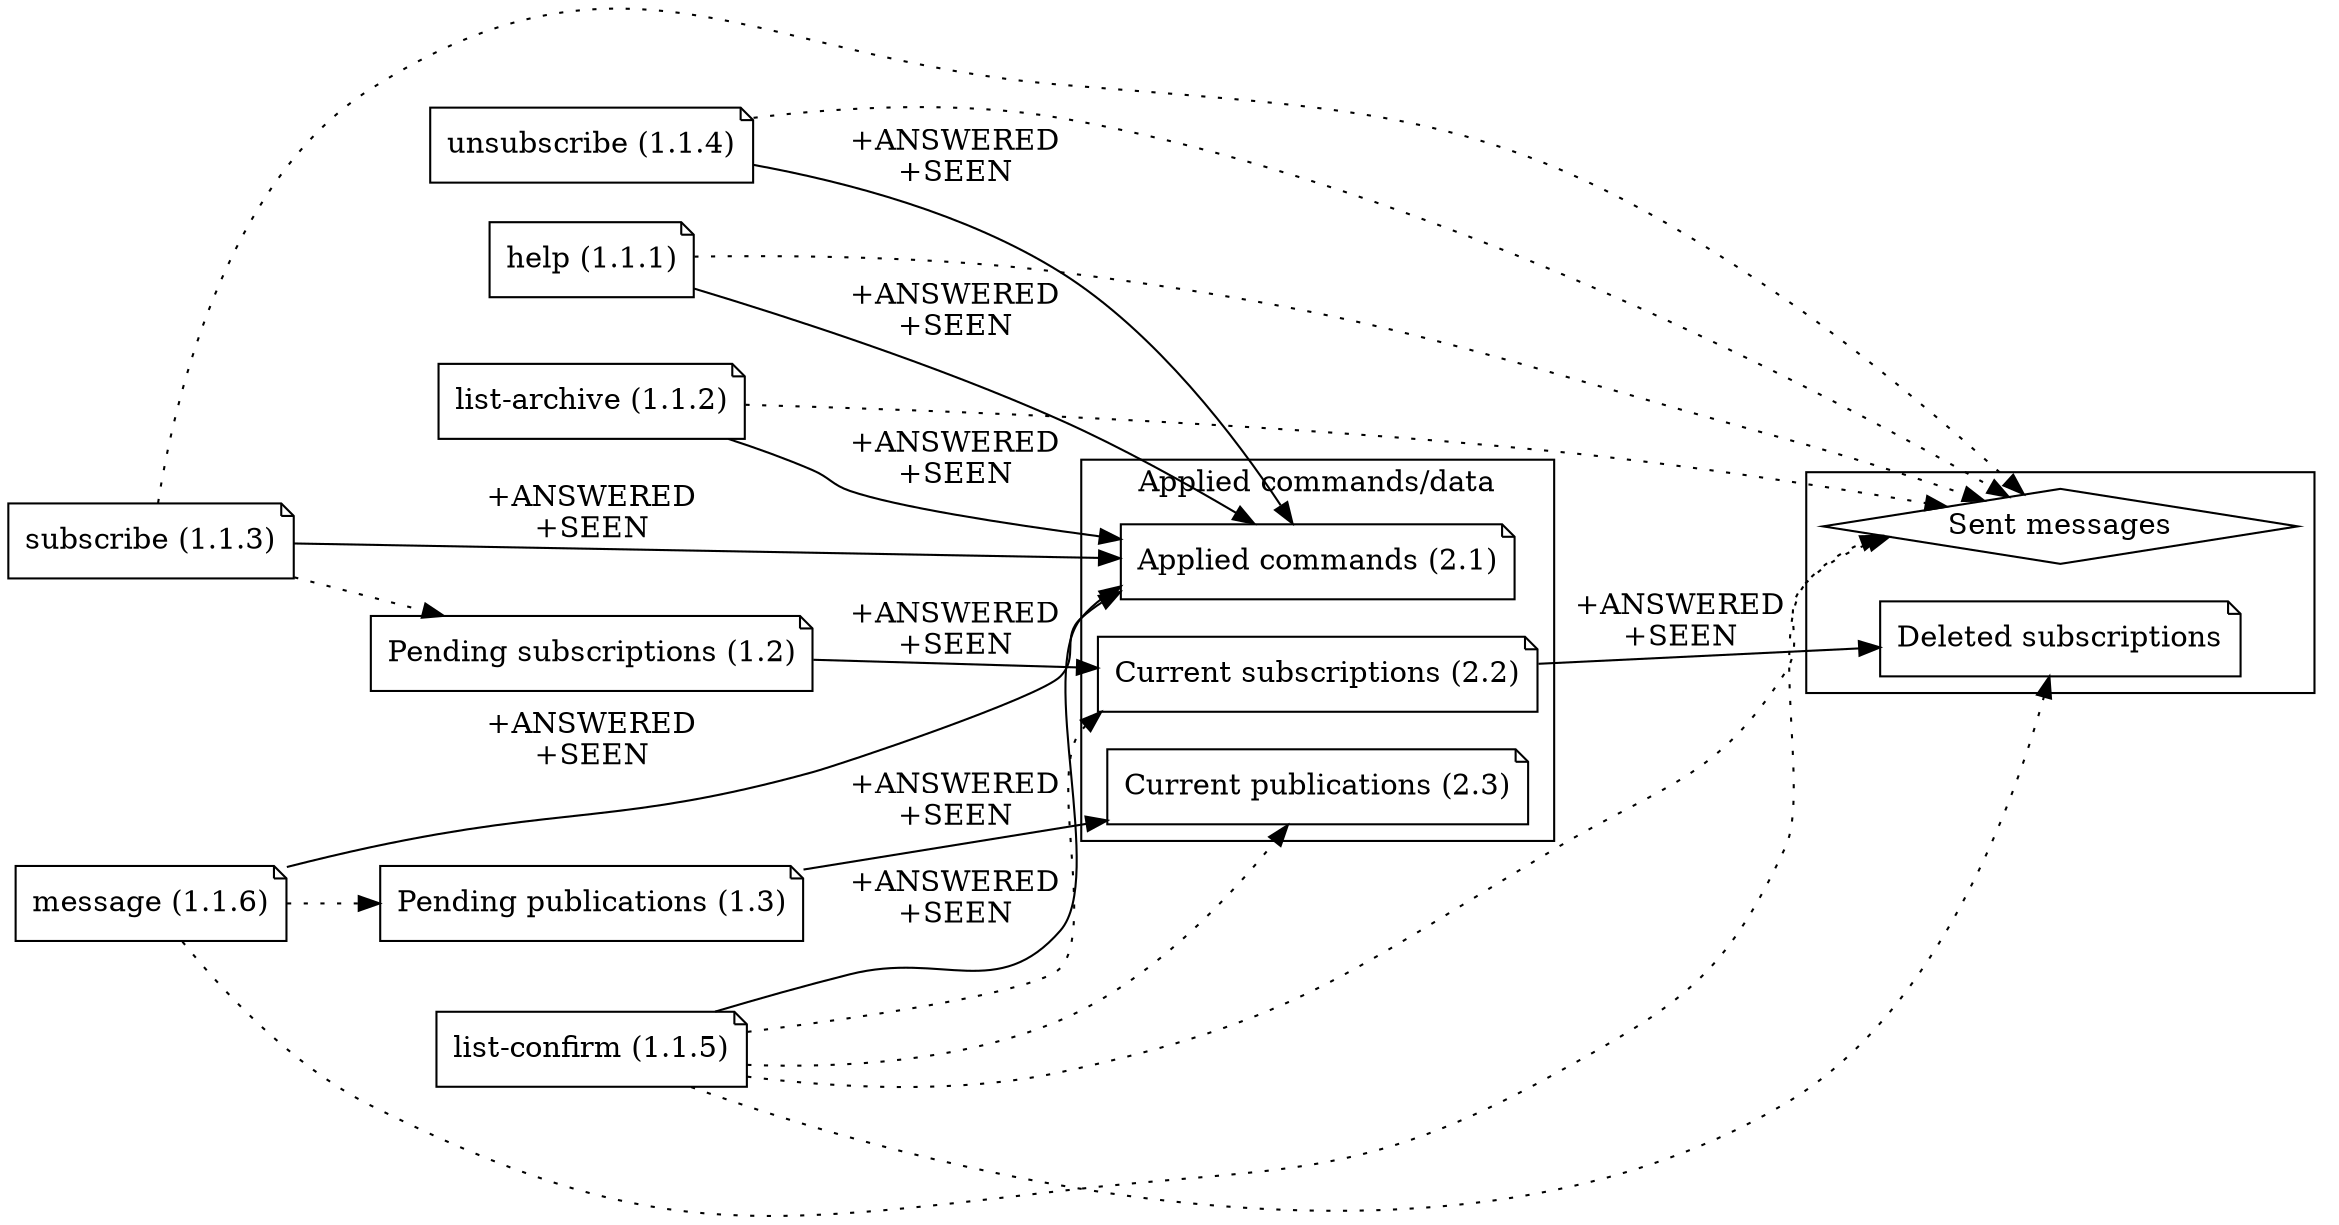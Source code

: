 digraph ypotf {
  rankdir=LR;
  node [shape="note"];

  // Clusters
//subgraph cluster_0 {
//////bel="Incoming commands";

    "help (1.1.1)";
    "list-archive (1.1.2)";
    "subscribe (1.1.3)";
    "unsubscribe (1.1.4)";
    "list-confirm (1.1.5)";
    "message (1.1.6)";

    "Pending subscriptions (1.2)";
    "Pending publications (1.3)";
//};
  subgraph cluster_1 {
    label="Applied commands/data";

    "Applied commands (2.1)";
    "Current subscriptions (2.2)";
    "Current publications (2.3)";
  };
  subgraph cluster_2 {
  "Sent messages" [shape=diamond];
  "Deleted subscriptions";
  };

  // Direct links
  "help (1.1.1)" -> "Applied commands (2.1)" [label="+ANSWERED\n+SEEN"];
  "list-archive (1.1.2)" -> "Applied commands (2.1)" [label="+ANSWERED\n+SEEN"];
  "subscribe (1.1.3)" -> "Applied commands (2.1)" [label="+ANSWERED\n+SEEN"];
  "unsubscribe (1.1.4)" -> "Applied commands (2.1)" [label="+ANSWERED\n+SEEN"];
  "list-confirm (1.1.5)" -> "Applied commands (2.1)" [label="+ANSWERED\n+SEEN"];
  "message (1.1.6)" -> "Applied commands (2.1)" [label="+ANSWERED\n+SEEN"];

  "Pending subscriptions (1.2)" -> "Current subscriptions (2.2)" [label="+ANSWERED\n+SEEN"];
  "Current subscriptions (2.2)" -> "Deleted subscriptions" [label="+ANSWERED\n+SEEN"];
  "Pending publications (1.3)" -> "Current publications (2.3)" [label="+ANSWERED\n+SEEN"];

  // Indirect links
  "subscribe (1.1.3)" -> "Pending subscriptions (1.2)" [style=dotted];
  "message (1.1.6)" -> "Pending publications (1.3)" [style=dotted];

  "list-confirm (1.1.5)" -> "Current subscriptions (2.2)" [style=dotted];
  "list-confirm (1.1.5)" -> "Current publications (2.3)" [style=dotted];
  "list-confirm (1.1.5)" -> "Deleted subscriptions" [style=dotted];

  "help (1.1.1)" -> "Sent messages" [style=dotted];
  "list-archive (1.1.2)" -> "Sent messages" [style=dotted];
  "subscribe (1.1.3)" -> "Sent messages" [style=dotted];
  "unsubscribe (1.1.4)" -> "Sent messages" [style=dotted];
  "list-confirm (1.1.5)" -> "Sent messages" [style=dotted];
  "message (1.1.6)" -> "Sent messages" [style=dotted];
}
